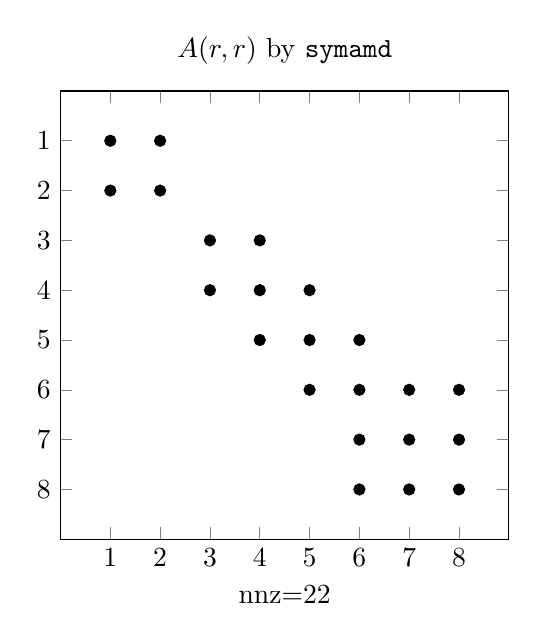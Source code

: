 \begin{tikzpicture}
    \begin{axis}
        [   unit vector ratio* = 1 1 1
        ,   y dir = reverse
        ,   xmin = 0
        ,   ymin = 0
        ,   xmax = 9
        ,   ymax = 9
        ,   xlabel = {nnz=22}
        ,   xtick = {1,2,3,4,5,6,7,8}
        ,   ytick = {1,2,3,4,5,6,7,8}
        ,   title style = {align = center}
        ,   title = {$A(r,r)$ by \texttt{symamd}}
        ]
        \addplot[only marks] coordinates
        {   (1,1)(1,2)
            (2,1)(2,2)
            (3,3)(3,4)
            (4,3)(4,4)(4,5)
            (5,4)(5,5)(5,6)
            (6,5)(6,6)(6,7)(6,8)
            (7,6)(7,7)(7,8)
            (8,6)(8,7)(8,8)
        };
    \end{axis}
\end{tikzpicture}
